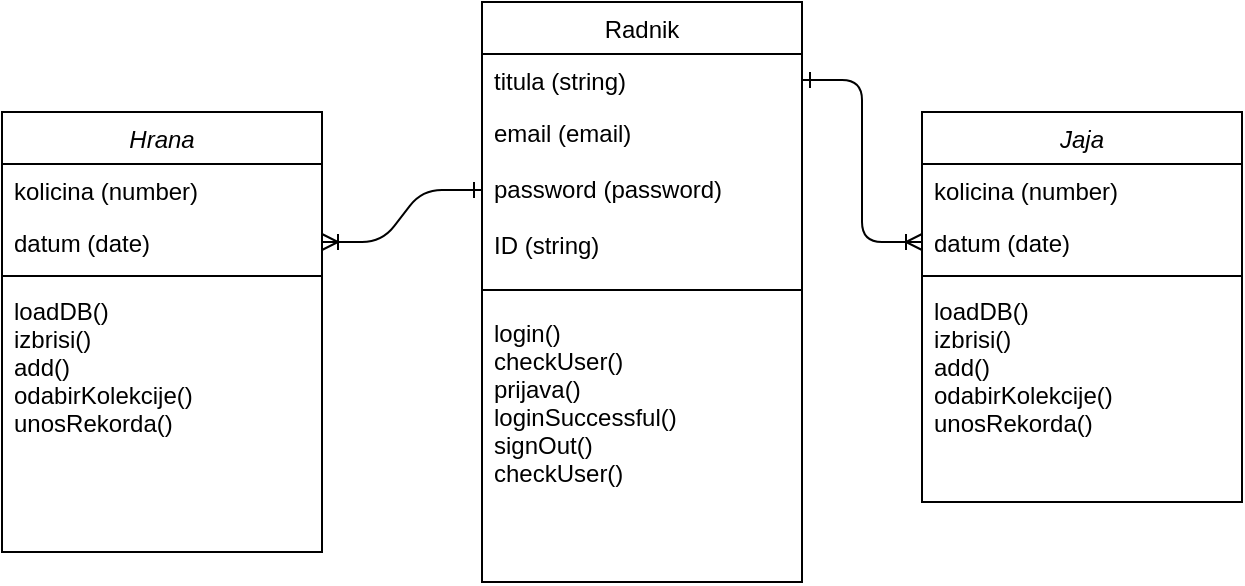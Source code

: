 <mxfile version="14.6.13" type="device"><diagram id="C5RBs43oDa-KdzZeNtuy" name="Page-1"><mxGraphModel dx="1446" dy="361" grid="1" gridSize="10" guides="1" tooltips="1" connect="1" arrows="1" fold="1" page="1" pageScale="1" pageWidth="827" pageHeight="1169" math="0" shadow="0"><root><mxCell id="WIyWlLk6GJQsqaUBKTNV-0"/><mxCell id="WIyWlLk6GJQsqaUBKTNV-1" parent="WIyWlLk6GJQsqaUBKTNV-0"/><mxCell id="zkfFHV4jXpPFQw0GAbJ--6" value="Radnik" style="swimlane;fontStyle=0;align=center;verticalAlign=top;childLayout=stackLayout;horizontal=1;startSize=26;horizontalStack=0;resizeParent=1;resizeLast=0;collapsible=1;marginBottom=0;rounded=0;shadow=0;strokeWidth=1;" parent="WIyWlLk6GJQsqaUBKTNV-1" vertex="1"><mxGeometry x="140" y="560" width="160" height="290" as="geometry"><mxRectangle x="130" y="380" width="160" height="26" as="alternateBounds"/></mxGeometry></mxCell><mxCell id="zkfFHV4jXpPFQw0GAbJ--7" value="titula (string)" style="text;align=left;verticalAlign=top;spacingLeft=4;spacingRight=4;overflow=hidden;rotatable=0;points=[[0,0.5],[1,0.5]];portConstraint=eastwest;" parent="zkfFHV4jXpPFQw0GAbJ--6" vertex="1"><mxGeometry y="26" width="160" height="26" as="geometry"/></mxCell><mxCell id="EtCUCjyo0q50khmxjrj--1" value="email (email)" style="text;align=left;verticalAlign=top;spacingLeft=4;spacingRight=4;overflow=hidden;rotatable=0;points=[[0,0.5],[1,0.5]];portConstraint=eastwest;rounded=0;shadow=0;html=0;" parent="zkfFHV4jXpPFQw0GAbJ--6" vertex="1"><mxGeometry y="52" width="160" height="28" as="geometry"/></mxCell><mxCell id="EtCUCjyo0q50khmxjrj--2" value="password (password)" style="text;align=left;verticalAlign=top;spacingLeft=4;spacingRight=4;overflow=hidden;rotatable=0;points=[[0,0.5],[1,0.5]];portConstraint=eastwest;rounded=0;shadow=0;html=0;" parent="zkfFHV4jXpPFQw0GAbJ--6" vertex="1"><mxGeometry y="80" width="160" height="28" as="geometry"/></mxCell><mxCell id="Ksh4MJf15SvV3VdsKzJa-6" value="ID (string)" style="text;align=left;verticalAlign=top;spacingLeft=4;spacingRight=4;overflow=hidden;rotatable=0;points=[[0,0.5],[1,0.5]];portConstraint=eastwest;rounded=0;shadow=0;html=0;" vertex="1" parent="zkfFHV4jXpPFQw0GAbJ--6"><mxGeometry y="108" width="160" height="28" as="geometry"/></mxCell><mxCell id="zkfFHV4jXpPFQw0GAbJ--9" value="" style="line;html=1;strokeWidth=1;align=left;verticalAlign=middle;spacingTop=-1;spacingLeft=3;spacingRight=3;rotatable=0;labelPosition=right;points=[];portConstraint=eastwest;" parent="zkfFHV4jXpPFQw0GAbJ--6" vertex="1"><mxGeometry y="136" width="160" height="16" as="geometry"/></mxCell><mxCell id="Ksh4MJf15SvV3VdsKzJa-2" value="login()&#10;checkUser()&#10;prijava()&#10;loginSuccessful()&#10;signOut()&#10;checkUser()&#10;&#10;" style="text;align=left;verticalAlign=top;spacingLeft=4;spacingRight=4;overflow=hidden;rotatable=0;points=[[0,0.5],[1,0.5]];portConstraint=eastwest;" vertex="1" parent="zkfFHV4jXpPFQw0GAbJ--6"><mxGeometry y="152" width="160" height="136" as="geometry"/></mxCell><mxCell id="EtCUCjyo0q50khmxjrj--3" value="Jaja" style="swimlane;fontStyle=2;align=center;verticalAlign=top;childLayout=stackLayout;horizontal=1;startSize=26;horizontalStack=0;resizeParent=1;resizeLast=0;collapsible=1;marginBottom=0;rounded=0;shadow=0;strokeWidth=1;" parent="WIyWlLk6GJQsqaUBKTNV-1" vertex="1"><mxGeometry x="360" y="615" width="160" height="195" as="geometry"><mxRectangle x="230" y="140" width="160" height="26" as="alternateBounds"/></mxGeometry></mxCell><mxCell id="EtCUCjyo0q50khmxjrj--4" value="kolicina (number)" style="text;align=left;verticalAlign=top;spacingLeft=4;spacingRight=4;overflow=hidden;rotatable=0;points=[[0,0.5],[1,0.5]];portConstraint=eastwest;" parent="EtCUCjyo0q50khmxjrj--3" vertex="1"><mxGeometry y="26" width="160" height="26" as="geometry"/></mxCell><mxCell id="EtCUCjyo0q50khmxjrj--5" value="datum (date)" style="text;align=left;verticalAlign=top;spacingLeft=4;spacingRight=4;overflow=hidden;rotatable=0;points=[[0,0.5],[1,0.5]];portConstraint=eastwest;rounded=0;shadow=0;html=0;" parent="EtCUCjyo0q50khmxjrj--3" vertex="1"><mxGeometry y="52" width="160" height="26" as="geometry"/></mxCell><mxCell id="EtCUCjyo0q50khmxjrj--7" value="" style="line;html=1;strokeWidth=1;align=left;verticalAlign=middle;spacingTop=-1;spacingLeft=3;spacingRight=3;rotatable=0;labelPosition=right;points=[];portConstraint=eastwest;" parent="EtCUCjyo0q50khmxjrj--3" vertex="1"><mxGeometry y="78" width="160" height="8" as="geometry"/></mxCell><mxCell id="Ksh4MJf15SvV3VdsKzJa-4" value="loadDB()&#10;izbrisi()&#10;add()&#10;odabirKolekcije()&#10;unosRekorda()&#10;" style="text;align=left;verticalAlign=top;spacingLeft=4;spacingRight=4;overflow=hidden;rotatable=0;points=[[0,0.5],[1,0.5]];portConstraint=eastwest;" vertex="1" parent="EtCUCjyo0q50khmxjrj--3"><mxGeometry y="86" width="160" height="94" as="geometry"/></mxCell><mxCell id="EtCUCjyo0q50khmxjrj--10" value="Hrana" style="swimlane;fontStyle=2;align=center;verticalAlign=top;childLayout=stackLayout;horizontal=1;startSize=26;horizontalStack=0;resizeParent=1;resizeLast=0;collapsible=1;marginBottom=0;rounded=0;shadow=0;strokeWidth=1;" parent="WIyWlLk6GJQsqaUBKTNV-1" vertex="1"><mxGeometry x="-100" y="615" width="160" height="220" as="geometry"><mxRectangle x="230" y="140" width="160" height="26" as="alternateBounds"/></mxGeometry></mxCell><mxCell id="EtCUCjyo0q50khmxjrj--11" value="kolicina (number)" style="text;align=left;verticalAlign=top;spacingLeft=4;spacingRight=4;overflow=hidden;rotatable=0;points=[[0,0.5],[1,0.5]];portConstraint=eastwest;" parent="EtCUCjyo0q50khmxjrj--10" vertex="1"><mxGeometry y="26" width="160" height="26" as="geometry"/></mxCell><mxCell id="EtCUCjyo0q50khmxjrj--12" value="datum (date)" style="text;align=left;verticalAlign=top;spacingLeft=4;spacingRight=4;overflow=hidden;rotatable=0;points=[[0,0.5],[1,0.5]];portConstraint=eastwest;rounded=0;shadow=0;html=0;" parent="EtCUCjyo0q50khmxjrj--10" vertex="1"><mxGeometry y="52" width="160" height="26" as="geometry"/></mxCell><mxCell id="EtCUCjyo0q50khmxjrj--13" value="" style="line;html=1;strokeWidth=1;align=left;verticalAlign=middle;spacingTop=-1;spacingLeft=3;spacingRight=3;rotatable=0;labelPosition=right;points=[];portConstraint=eastwest;" parent="EtCUCjyo0q50khmxjrj--10" vertex="1"><mxGeometry y="78" width="160" height="8" as="geometry"/></mxCell><mxCell id="Ksh4MJf15SvV3VdsKzJa-3" value="loadDB()&#10;izbrisi()&#10;add()&#10;odabirKolekcije()&#10;unosRekorda()&#10;" style="text;align=left;verticalAlign=top;spacingLeft=4;spacingRight=4;overflow=hidden;rotatable=0;points=[[0,0.5],[1,0.5]];portConstraint=eastwest;" vertex="1" parent="EtCUCjyo0q50khmxjrj--10"><mxGeometry y="86" width="160" height="94" as="geometry"/></mxCell><mxCell id="E3f5gRZHDeI81Hy2RKDS-0" value="" style="edgeStyle=entityRelationEdgeStyle;fontSize=12;html=1;endArrow=ERoneToMany;entryX=0;entryY=0.5;entryDx=0;entryDy=0;exitX=1;exitY=0.5;exitDx=0;exitDy=0;startArrow=ERone;startFill=0;" parent="WIyWlLk6GJQsqaUBKTNV-1" source="zkfFHV4jXpPFQw0GAbJ--7" target="EtCUCjyo0q50khmxjrj--5" edge="1"><mxGeometry width="100" height="100" relative="1" as="geometry"><mxPoint x="320" y="520" as="sourcePoint"/><mxPoint x="420" y="420" as="targetPoint"/></mxGeometry></mxCell><mxCell id="E3f5gRZHDeI81Hy2RKDS-1" value="" style="edgeStyle=entityRelationEdgeStyle;fontSize=12;html=1;endArrow=ERoneToMany;entryX=1;entryY=0.5;entryDx=0;entryDy=0;exitX=0;exitY=0.5;exitDx=0;exitDy=0;startArrow=ERone;startFill=0;" parent="WIyWlLk6GJQsqaUBKTNV-1" source="EtCUCjyo0q50khmxjrj--2" target="EtCUCjyo0q50khmxjrj--12" edge="1"><mxGeometry width="100" height="100" relative="1" as="geometry"><mxPoint x="310" y="636" as="sourcePoint"/><mxPoint x="370" y="660" as="targetPoint"/></mxGeometry></mxCell></root></mxGraphModel></diagram></mxfile>